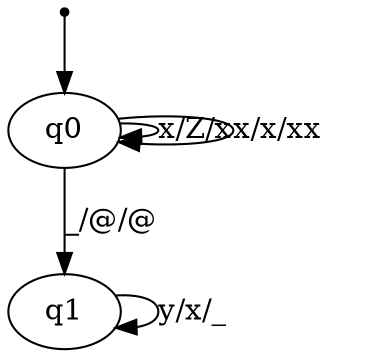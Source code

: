 digraph{
inic[shape=point];
inic->q0;

q1->q1 [label="y/x/_"];

q0->q0 [label="x/Z/x"];
q0->q0 [label="x/x/xx"];

q0->q1 [label="_/@/@"];



}
